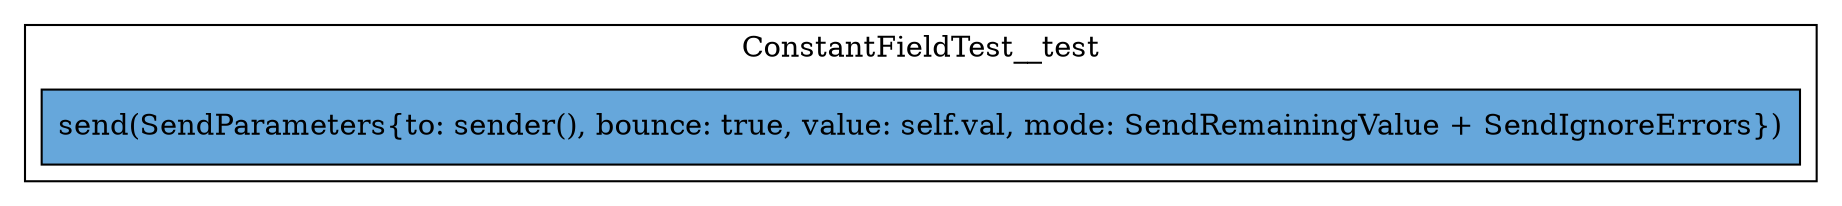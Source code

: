 digraph "never-accessed-4" {
    node [shape=box];
    subgraph "cluster_ConstantFieldTest__test" {
        label="ConstantFieldTest__test";
        "ConstantFieldTest__test_141" [label="send(SendParameters{to: sender(), bounce: true, value: self.val, mode: SendRemainingValue + SendIgnoreErrors})",style=filled,fillcolor="#66A7DB"];
    }
}
